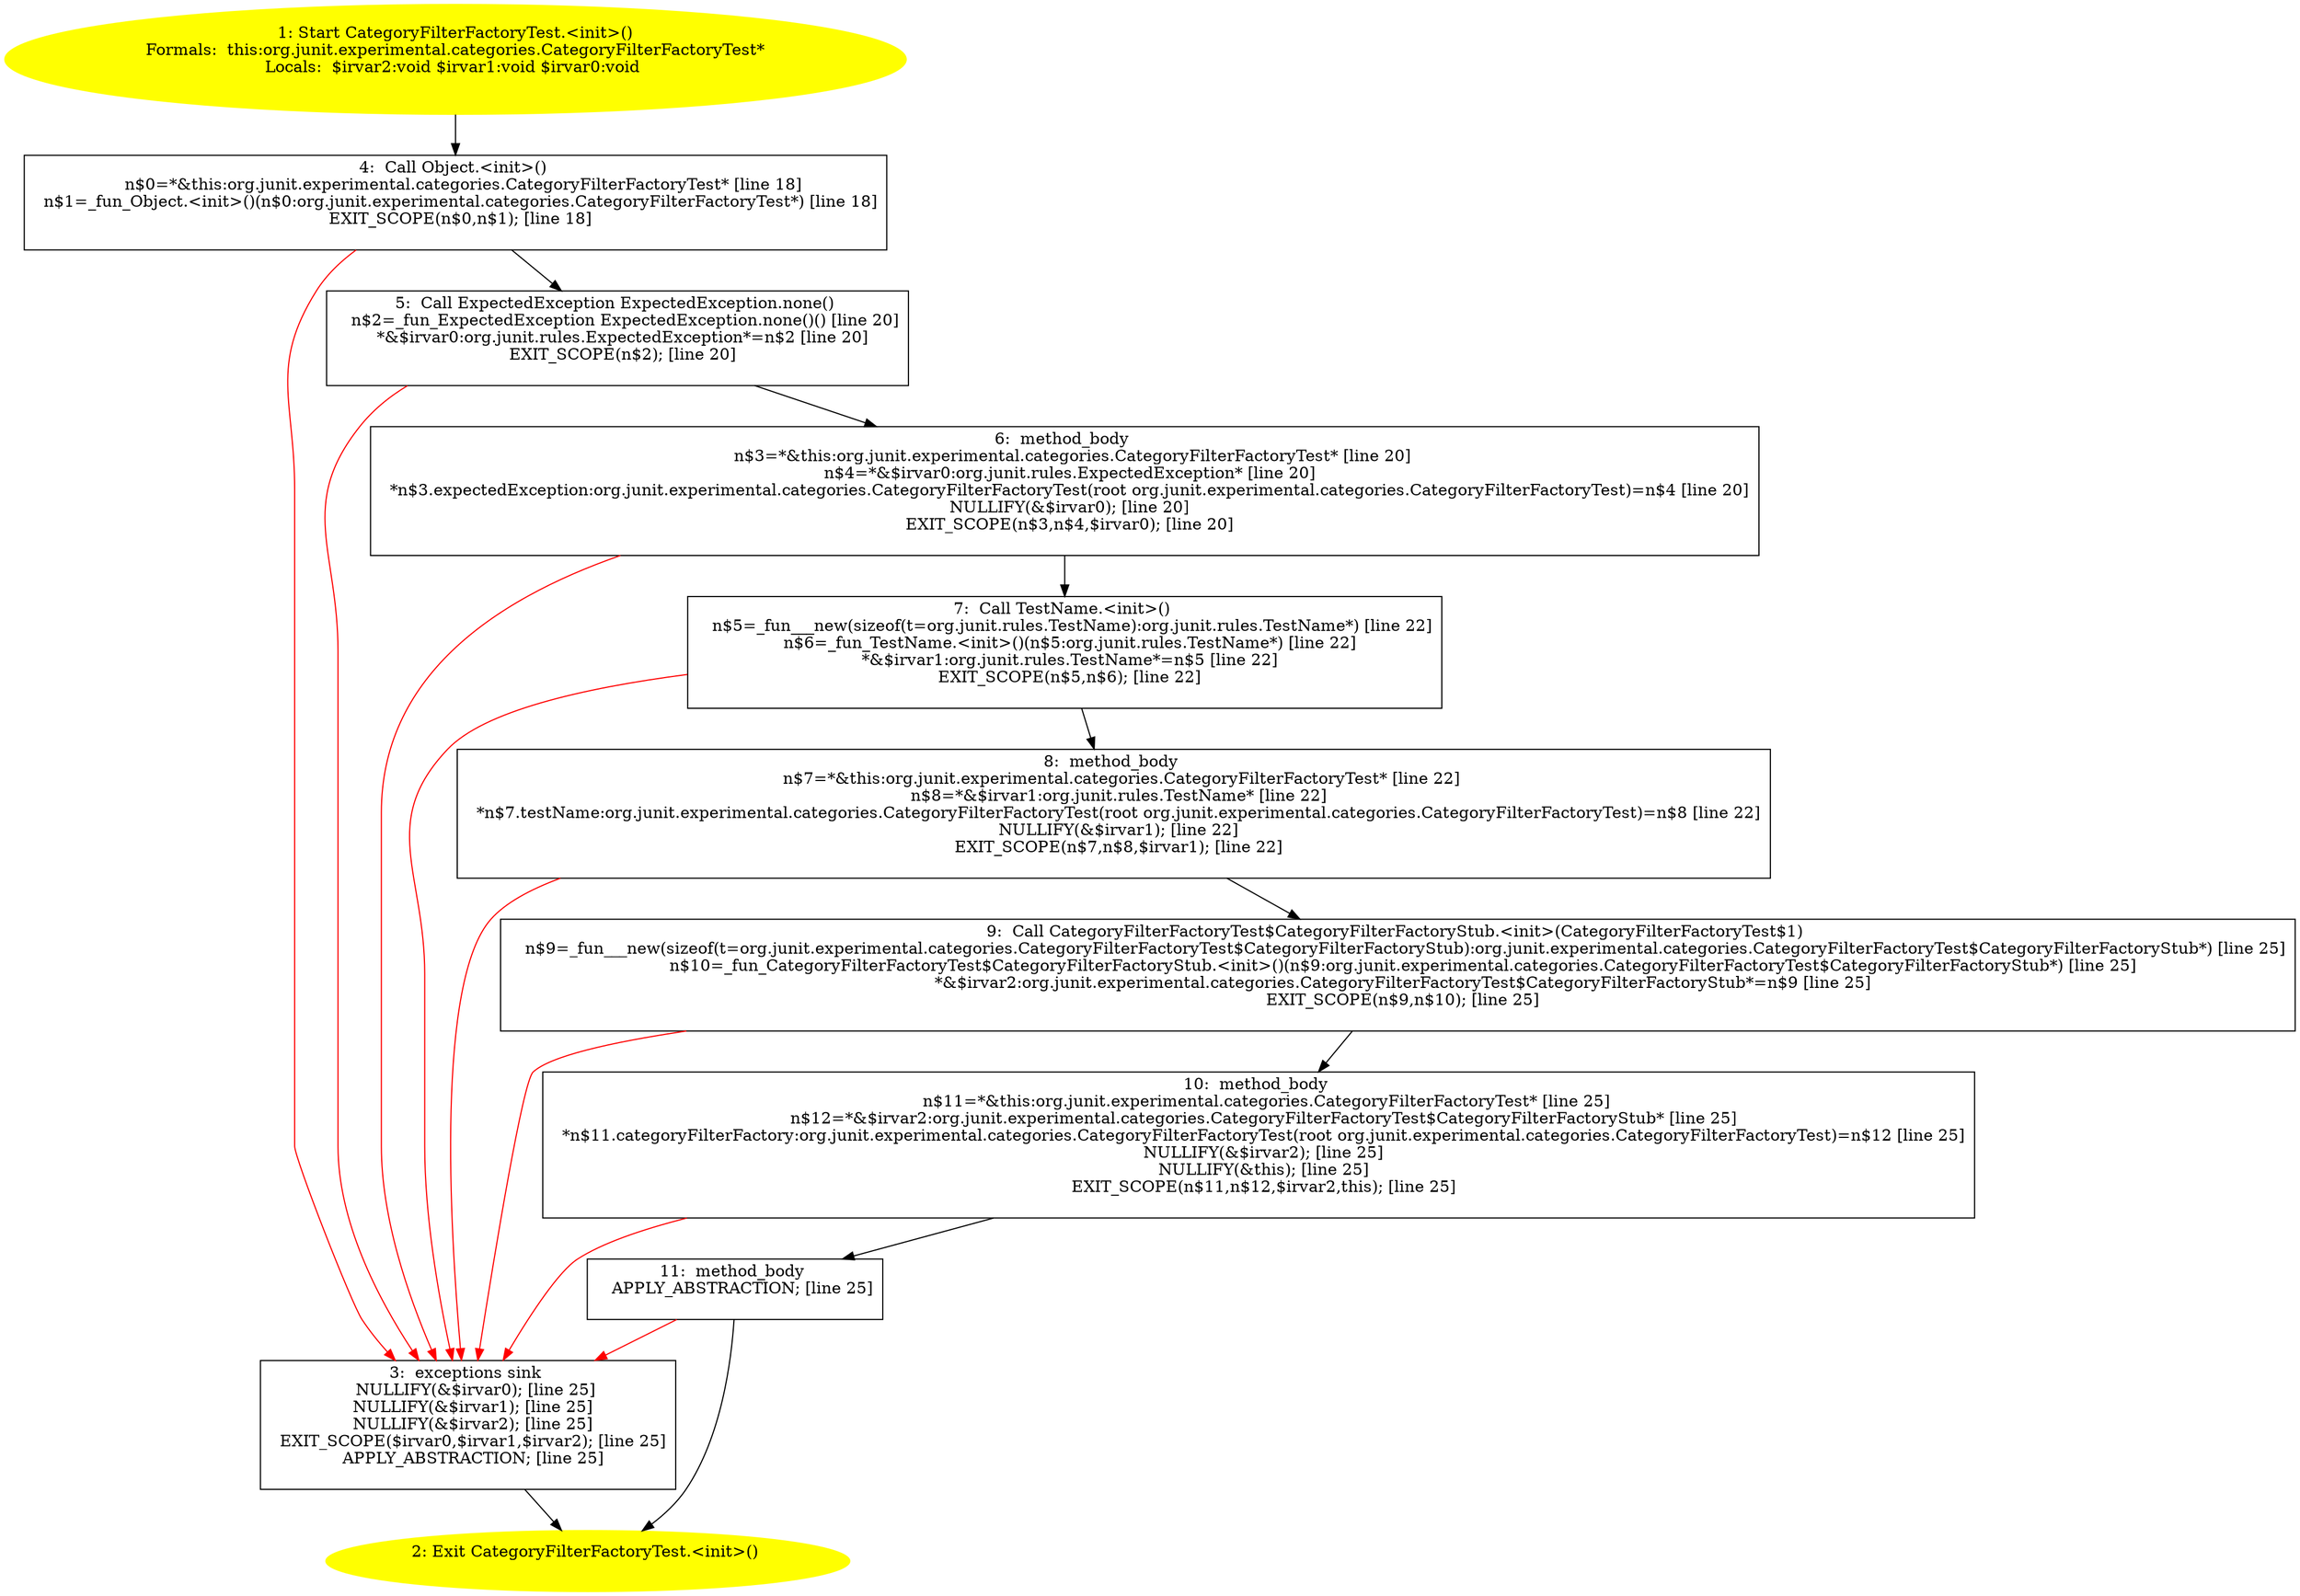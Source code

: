 /* @generated */
digraph cfg {
"org.junit.experimental.categories.CategoryFilterFactoryTest.<init>().c9796d54e3589d4efc9015dfa3cb1c20_1" [label="1: Start CategoryFilterFactoryTest.<init>()\nFormals:  this:org.junit.experimental.categories.CategoryFilterFactoryTest*\nLocals:  $irvar2:void $irvar1:void $irvar0:void \n  " color=yellow style=filled]
	

	 "org.junit.experimental.categories.CategoryFilterFactoryTest.<init>().c9796d54e3589d4efc9015dfa3cb1c20_1" -> "org.junit.experimental.categories.CategoryFilterFactoryTest.<init>().c9796d54e3589d4efc9015dfa3cb1c20_4" ;
"org.junit.experimental.categories.CategoryFilterFactoryTest.<init>().c9796d54e3589d4efc9015dfa3cb1c20_2" [label="2: Exit CategoryFilterFactoryTest.<init>() \n  " color=yellow style=filled]
	

"org.junit.experimental.categories.CategoryFilterFactoryTest.<init>().c9796d54e3589d4efc9015dfa3cb1c20_3" [label="3:  exceptions sink \n   NULLIFY(&$irvar0); [line 25]\n  NULLIFY(&$irvar1); [line 25]\n  NULLIFY(&$irvar2); [line 25]\n  EXIT_SCOPE($irvar0,$irvar1,$irvar2); [line 25]\n  APPLY_ABSTRACTION; [line 25]\n " shape="box"]
	

	 "org.junit.experimental.categories.CategoryFilterFactoryTest.<init>().c9796d54e3589d4efc9015dfa3cb1c20_3" -> "org.junit.experimental.categories.CategoryFilterFactoryTest.<init>().c9796d54e3589d4efc9015dfa3cb1c20_2" ;
"org.junit.experimental.categories.CategoryFilterFactoryTest.<init>().c9796d54e3589d4efc9015dfa3cb1c20_4" [label="4:  Call Object.<init>() \n   n$0=*&this:org.junit.experimental.categories.CategoryFilterFactoryTest* [line 18]\n  n$1=_fun_Object.<init>()(n$0:org.junit.experimental.categories.CategoryFilterFactoryTest*) [line 18]\n  EXIT_SCOPE(n$0,n$1); [line 18]\n " shape="box"]
	

	 "org.junit.experimental.categories.CategoryFilterFactoryTest.<init>().c9796d54e3589d4efc9015dfa3cb1c20_4" -> "org.junit.experimental.categories.CategoryFilterFactoryTest.<init>().c9796d54e3589d4efc9015dfa3cb1c20_5" ;
	 "org.junit.experimental.categories.CategoryFilterFactoryTest.<init>().c9796d54e3589d4efc9015dfa3cb1c20_4" -> "org.junit.experimental.categories.CategoryFilterFactoryTest.<init>().c9796d54e3589d4efc9015dfa3cb1c20_3" [color="red" ];
"org.junit.experimental.categories.CategoryFilterFactoryTest.<init>().c9796d54e3589d4efc9015dfa3cb1c20_5" [label="5:  Call ExpectedException ExpectedException.none() \n   n$2=_fun_ExpectedException ExpectedException.none()() [line 20]\n  *&$irvar0:org.junit.rules.ExpectedException*=n$2 [line 20]\n  EXIT_SCOPE(n$2); [line 20]\n " shape="box"]
	

	 "org.junit.experimental.categories.CategoryFilterFactoryTest.<init>().c9796d54e3589d4efc9015dfa3cb1c20_5" -> "org.junit.experimental.categories.CategoryFilterFactoryTest.<init>().c9796d54e3589d4efc9015dfa3cb1c20_6" ;
	 "org.junit.experimental.categories.CategoryFilterFactoryTest.<init>().c9796d54e3589d4efc9015dfa3cb1c20_5" -> "org.junit.experimental.categories.CategoryFilterFactoryTest.<init>().c9796d54e3589d4efc9015dfa3cb1c20_3" [color="red" ];
"org.junit.experimental.categories.CategoryFilterFactoryTest.<init>().c9796d54e3589d4efc9015dfa3cb1c20_6" [label="6:  method_body \n   n$3=*&this:org.junit.experimental.categories.CategoryFilterFactoryTest* [line 20]\n  n$4=*&$irvar0:org.junit.rules.ExpectedException* [line 20]\n  *n$3.expectedException:org.junit.experimental.categories.CategoryFilterFactoryTest(root org.junit.experimental.categories.CategoryFilterFactoryTest)=n$4 [line 20]\n  NULLIFY(&$irvar0); [line 20]\n  EXIT_SCOPE(n$3,n$4,$irvar0); [line 20]\n " shape="box"]
	

	 "org.junit.experimental.categories.CategoryFilterFactoryTest.<init>().c9796d54e3589d4efc9015dfa3cb1c20_6" -> "org.junit.experimental.categories.CategoryFilterFactoryTest.<init>().c9796d54e3589d4efc9015dfa3cb1c20_7" ;
	 "org.junit.experimental.categories.CategoryFilterFactoryTest.<init>().c9796d54e3589d4efc9015dfa3cb1c20_6" -> "org.junit.experimental.categories.CategoryFilterFactoryTest.<init>().c9796d54e3589d4efc9015dfa3cb1c20_3" [color="red" ];
"org.junit.experimental.categories.CategoryFilterFactoryTest.<init>().c9796d54e3589d4efc9015dfa3cb1c20_7" [label="7:  Call TestName.<init>() \n   n$5=_fun___new(sizeof(t=org.junit.rules.TestName):org.junit.rules.TestName*) [line 22]\n  n$6=_fun_TestName.<init>()(n$5:org.junit.rules.TestName*) [line 22]\n  *&$irvar1:org.junit.rules.TestName*=n$5 [line 22]\n  EXIT_SCOPE(n$5,n$6); [line 22]\n " shape="box"]
	

	 "org.junit.experimental.categories.CategoryFilterFactoryTest.<init>().c9796d54e3589d4efc9015dfa3cb1c20_7" -> "org.junit.experimental.categories.CategoryFilterFactoryTest.<init>().c9796d54e3589d4efc9015dfa3cb1c20_8" ;
	 "org.junit.experimental.categories.CategoryFilterFactoryTest.<init>().c9796d54e3589d4efc9015dfa3cb1c20_7" -> "org.junit.experimental.categories.CategoryFilterFactoryTest.<init>().c9796d54e3589d4efc9015dfa3cb1c20_3" [color="red" ];
"org.junit.experimental.categories.CategoryFilterFactoryTest.<init>().c9796d54e3589d4efc9015dfa3cb1c20_8" [label="8:  method_body \n   n$7=*&this:org.junit.experimental.categories.CategoryFilterFactoryTest* [line 22]\n  n$8=*&$irvar1:org.junit.rules.TestName* [line 22]\n  *n$7.testName:org.junit.experimental.categories.CategoryFilterFactoryTest(root org.junit.experimental.categories.CategoryFilterFactoryTest)=n$8 [line 22]\n  NULLIFY(&$irvar1); [line 22]\n  EXIT_SCOPE(n$7,n$8,$irvar1); [line 22]\n " shape="box"]
	

	 "org.junit.experimental.categories.CategoryFilterFactoryTest.<init>().c9796d54e3589d4efc9015dfa3cb1c20_8" -> "org.junit.experimental.categories.CategoryFilterFactoryTest.<init>().c9796d54e3589d4efc9015dfa3cb1c20_9" ;
	 "org.junit.experimental.categories.CategoryFilterFactoryTest.<init>().c9796d54e3589d4efc9015dfa3cb1c20_8" -> "org.junit.experimental.categories.CategoryFilterFactoryTest.<init>().c9796d54e3589d4efc9015dfa3cb1c20_3" [color="red" ];
"org.junit.experimental.categories.CategoryFilterFactoryTest.<init>().c9796d54e3589d4efc9015dfa3cb1c20_9" [label="9:  Call CategoryFilterFactoryTest$CategoryFilterFactoryStub.<init>(CategoryFilterFactoryTest$1) \n   n$9=_fun___new(sizeof(t=org.junit.experimental.categories.CategoryFilterFactoryTest$CategoryFilterFactoryStub):org.junit.experimental.categories.CategoryFilterFactoryTest$CategoryFilterFactoryStub*) [line 25]\n  n$10=_fun_CategoryFilterFactoryTest$CategoryFilterFactoryStub.<init>()(n$9:org.junit.experimental.categories.CategoryFilterFactoryTest$CategoryFilterFactoryStub*) [line 25]\n  *&$irvar2:org.junit.experimental.categories.CategoryFilterFactoryTest$CategoryFilterFactoryStub*=n$9 [line 25]\n  EXIT_SCOPE(n$9,n$10); [line 25]\n " shape="box"]
	

	 "org.junit.experimental.categories.CategoryFilterFactoryTest.<init>().c9796d54e3589d4efc9015dfa3cb1c20_9" -> "org.junit.experimental.categories.CategoryFilterFactoryTest.<init>().c9796d54e3589d4efc9015dfa3cb1c20_10" ;
	 "org.junit.experimental.categories.CategoryFilterFactoryTest.<init>().c9796d54e3589d4efc9015dfa3cb1c20_9" -> "org.junit.experimental.categories.CategoryFilterFactoryTest.<init>().c9796d54e3589d4efc9015dfa3cb1c20_3" [color="red" ];
"org.junit.experimental.categories.CategoryFilterFactoryTest.<init>().c9796d54e3589d4efc9015dfa3cb1c20_10" [label="10:  method_body \n   n$11=*&this:org.junit.experimental.categories.CategoryFilterFactoryTest* [line 25]\n  n$12=*&$irvar2:org.junit.experimental.categories.CategoryFilterFactoryTest$CategoryFilterFactoryStub* [line 25]\n  *n$11.categoryFilterFactory:org.junit.experimental.categories.CategoryFilterFactoryTest(root org.junit.experimental.categories.CategoryFilterFactoryTest)=n$12 [line 25]\n  NULLIFY(&$irvar2); [line 25]\n  NULLIFY(&this); [line 25]\n  EXIT_SCOPE(n$11,n$12,$irvar2,this); [line 25]\n " shape="box"]
	

	 "org.junit.experimental.categories.CategoryFilterFactoryTest.<init>().c9796d54e3589d4efc9015dfa3cb1c20_10" -> "org.junit.experimental.categories.CategoryFilterFactoryTest.<init>().c9796d54e3589d4efc9015dfa3cb1c20_11" ;
	 "org.junit.experimental.categories.CategoryFilterFactoryTest.<init>().c9796d54e3589d4efc9015dfa3cb1c20_10" -> "org.junit.experimental.categories.CategoryFilterFactoryTest.<init>().c9796d54e3589d4efc9015dfa3cb1c20_3" [color="red" ];
"org.junit.experimental.categories.CategoryFilterFactoryTest.<init>().c9796d54e3589d4efc9015dfa3cb1c20_11" [label="11:  method_body \n   APPLY_ABSTRACTION; [line 25]\n " shape="box"]
	

	 "org.junit.experimental.categories.CategoryFilterFactoryTest.<init>().c9796d54e3589d4efc9015dfa3cb1c20_11" -> "org.junit.experimental.categories.CategoryFilterFactoryTest.<init>().c9796d54e3589d4efc9015dfa3cb1c20_2" ;
	 "org.junit.experimental.categories.CategoryFilterFactoryTest.<init>().c9796d54e3589d4efc9015dfa3cb1c20_11" -> "org.junit.experimental.categories.CategoryFilterFactoryTest.<init>().c9796d54e3589d4efc9015dfa3cb1c20_3" [color="red" ];
}
